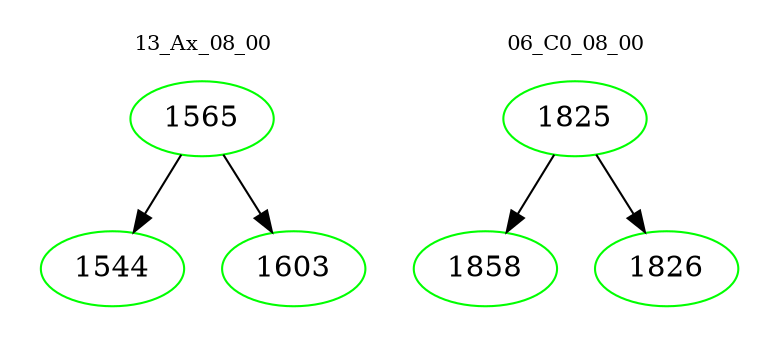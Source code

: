 digraph{
subgraph cluster_0 {
color = white
label = "13_Ax_08_00";
fontsize=10;
T0_1565 [label="1565", color="green"]
T0_1565 -> T0_1544 [color="black"]
T0_1544 [label="1544", color="green"]
T0_1565 -> T0_1603 [color="black"]
T0_1603 [label="1603", color="green"]
}
subgraph cluster_1 {
color = white
label = "06_C0_08_00";
fontsize=10;
T1_1825 [label="1825", color="green"]
T1_1825 -> T1_1858 [color="black"]
T1_1858 [label="1858", color="green"]
T1_1825 -> T1_1826 [color="black"]
T1_1826 [label="1826", color="green"]
}
}
